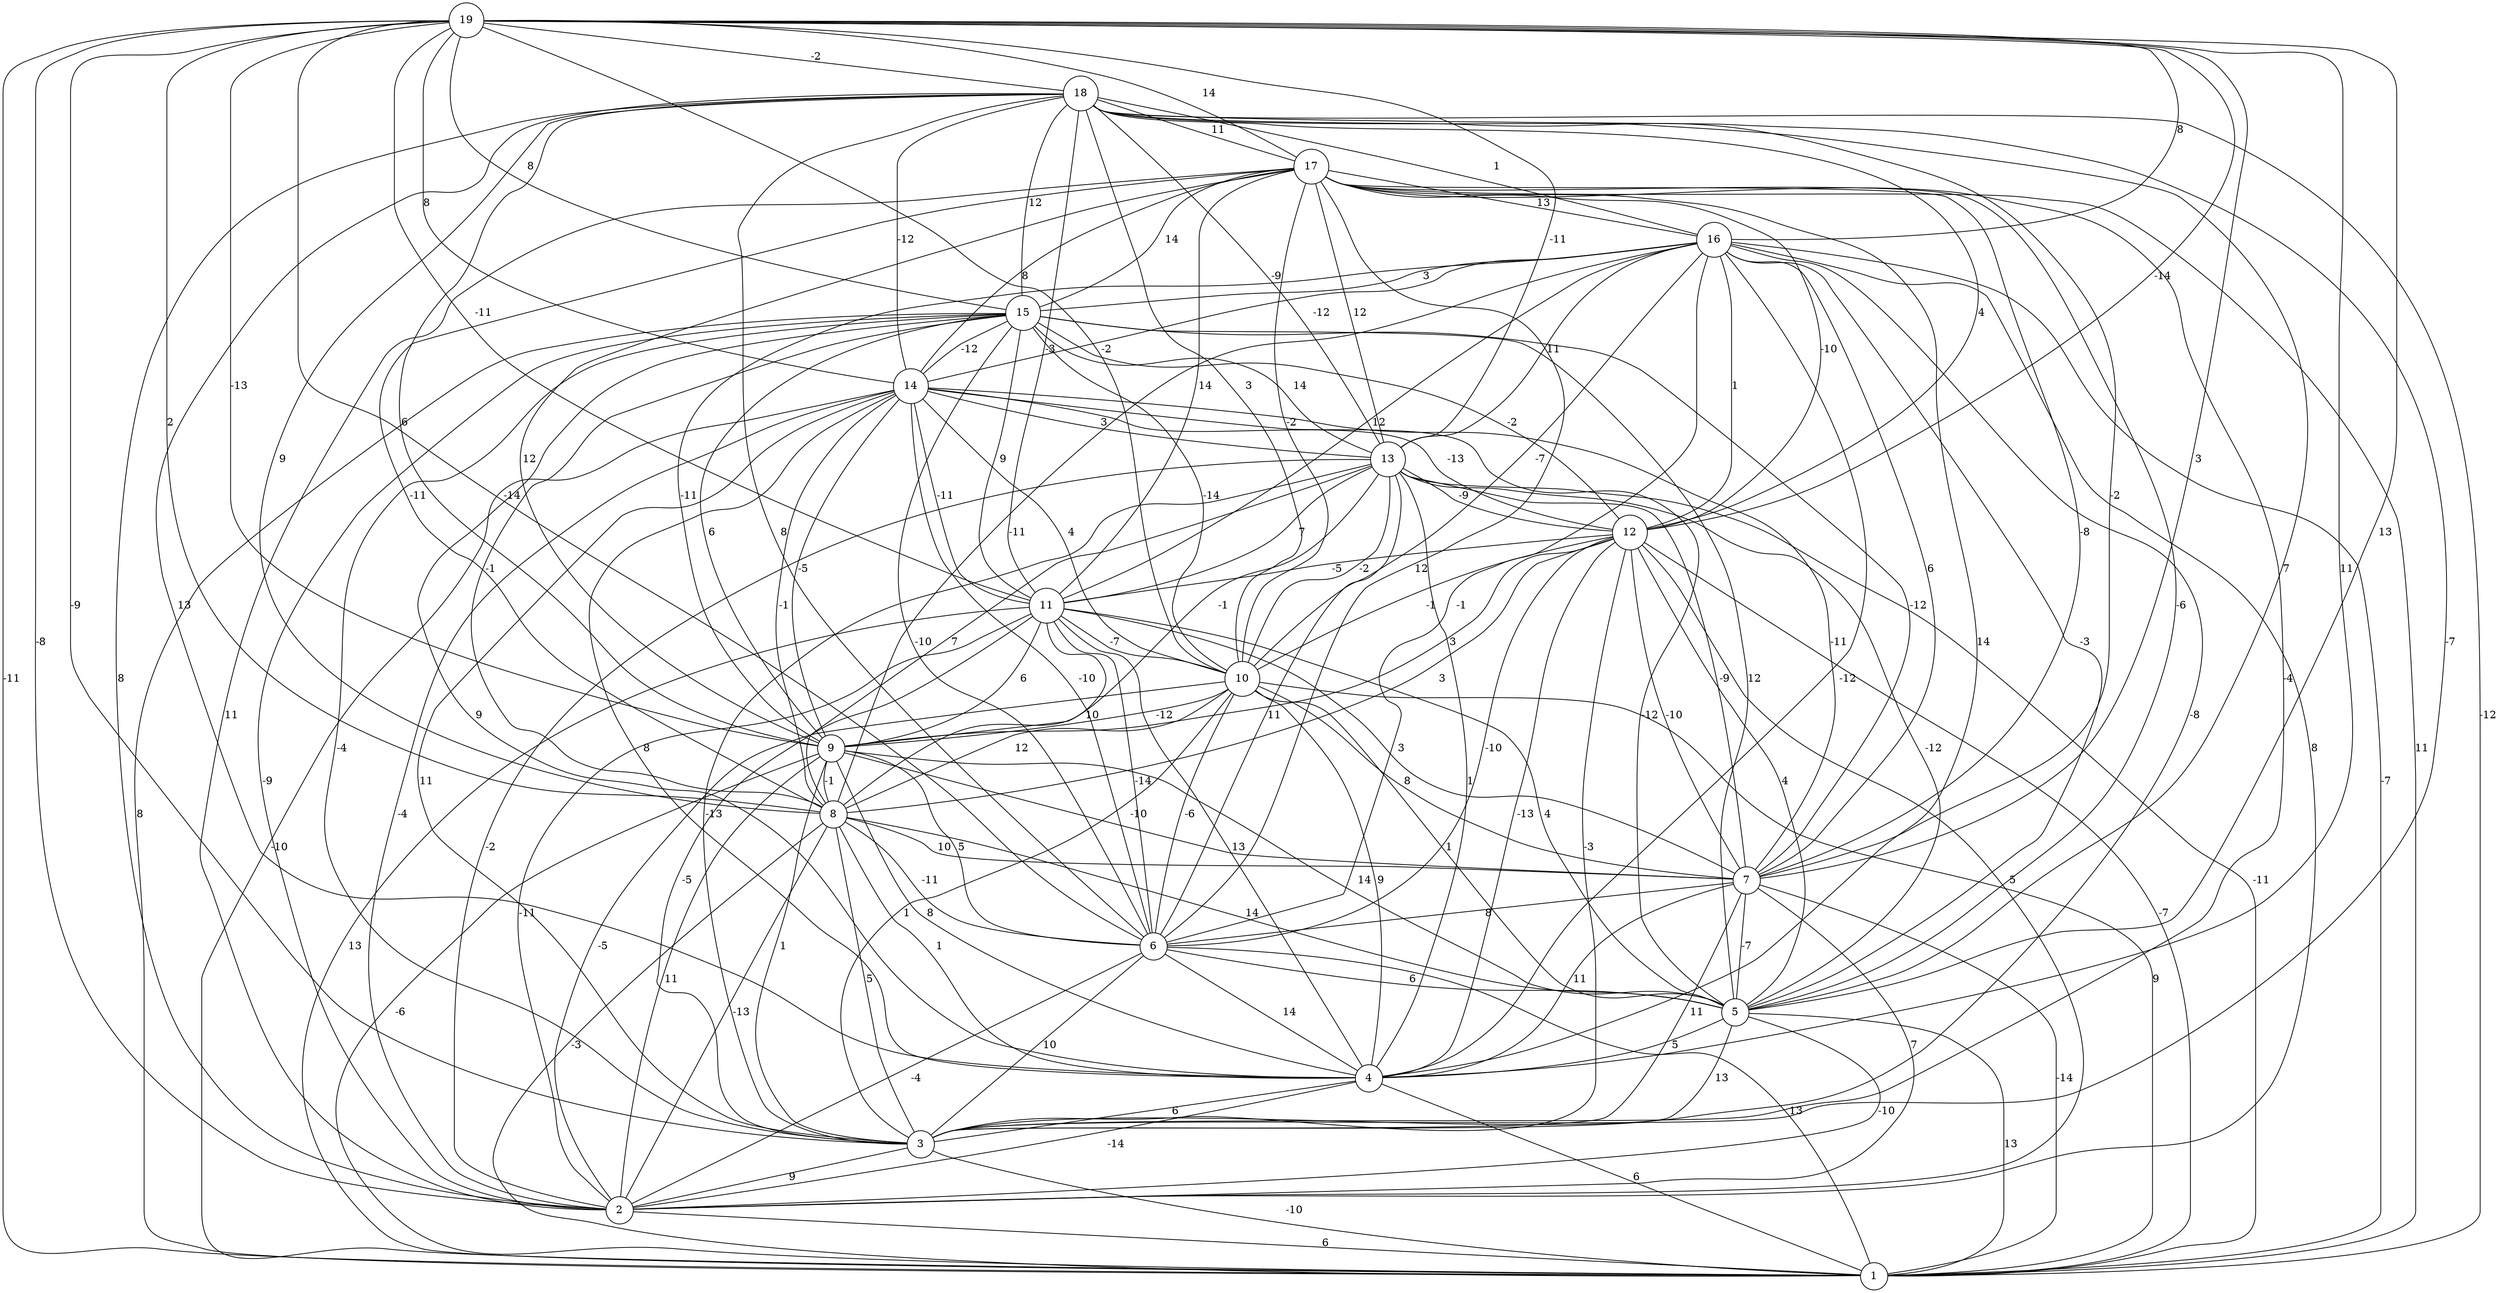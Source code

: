 graph { 
	 fontname="Helvetica,Arial,sans-serif" 
	 node [shape = circle]; 
	 19 -- 1 [label = "-11"];
	 19 -- 2 [label = "-8"];
	 19 -- 3 [label = "-9"];
	 19 -- 4 [label = "11"];
	 19 -- 5 [label = "13"];
	 19 -- 6 [label = "-14"];
	 19 -- 7 [label = "3"];
	 19 -- 8 [label = "2"];
	 19 -- 9 [label = "-13"];
	 19 -- 10 [label = "-2"];
	 19 -- 11 [label = "-11"];
	 19 -- 12 [label = "-14"];
	 19 -- 13 [label = "-11"];
	 19 -- 14 [label = "8"];
	 19 -- 15 [label = "8"];
	 19 -- 16 [label = "8"];
	 19 -- 17 [label = "14"];
	 19 -- 18 [label = "-2"];
	 18 -- 1 [label = "-12"];
	 18 -- 2 [label = "8"];
	 18 -- 3 [label = "-7"];
	 18 -- 4 [label = "13"];
	 18 -- 5 [label = "7"];
	 18 -- 6 [label = "8"];
	 18 -- 7 [label = "-2"];
	 18 -- 8 [label = "9"];
	 18 -- 9 [label = "6"];
	 18 -- 10 [label = "3"];
	 18 -- 11 [label = "-3"];
	 18 -- 12 [label = "4"];
	 18 -- 13 [label = "-9"];
	 18 -- 14 [label = "-12"];
	 18 -- 15 [label = "12"];
	 18 -- 16 [label = "1"];
	 18 -- 17 [label = "11"];
	 17 -- 1 [label = "11"];
	 17 -- 2 [label = "11"];
	 17 -- 3 [label = "-4"];
	 17 -- 4 [label = "14"];
	 17 -- 5 [label = "-6"];
	 17 -- 6 [label = "12"];
	 17 -- 7 [label = "-8"];
	 17 -- 8 [label = "-11"];
	 17 -- 9 [label = "12"];
	 17 -- 10 [label = "-2"];
	 17 -- 11 [label = "14"];
	 17 -- 12 [label = "-10"];
	 17 -- 13 [label = "12"];
	 17 -- 14 [label = "8"];
	 17 -- 15 [label = "14"];
	 17 -- 16 [label = "13"];
	 16 -- 1 [label = "-7"];
	 16 -- 2 [label = "8"];
	 16 -- 3 [label = "-8"];
	 16 -- 4 [label = "-12"];
	 16 -- 5 [label = "-3"];
	 16 -- 6 [label = "-1"];
	 16 -- 7 [label = "6"];
	 16 -- 8 [label = "-11"];
	 16 -- 9 [label = "-11"];
	 16 -- 10 [label = "-7"];
	 16 -- 11 [label = "12"];
	 16 -- 12 [label = "1"];
	 16 -- 13 [label = "11"];
	 16 -- 14 [label = "-12"];
	 16 -- 15 [label = "3"];
	 15 -- 1 [label = "8"];
	 15 -- 2 [label = "-9"];
	 15 -- 3 [label = "-4"];
	 15 -- 4 [label = "9"];
	 15 -- 5 [label = "12"];
	 15 -- 6 [label = "-10"];
	 15 -- 7 [label = "-12"];
	 15 -- 8 [label = "-1"];
	 15 -- 9 [label = "6"];
	 15 -- 10 [label = "-14"];
	 15 -- 11 [label = "9"];
	 15 -- 12 [label = "-2"];
	 15 -- 13 [label = "14"];
	 15 -- 14 [label = "-12"];
	 14 -- 1 [label = "-10"];
	 14 -- 2 [label = "-4"];
	 14 -- 3 [label = "11"];
	 14 -- 4 [label = "8"];
	 14 -- 5 [label = "-12"];
	 14 -- 6 [label = "-10"];
	 14 -- 7 [label = "-11"];
	 14 -- 8 [label = "-1"];
	 14 -- 9 [label = "-5"];
	 14 -- 10 [label = "4"];
	 14 -- 11 [label = "-11"];
	 14 -- 12 [label = "-13"];
	 14 -- 13 [label = "3"];
	 13 -- 1 [label = "-11"];
	 13 -- 2 [label = "-2"];
	 13 -- 3 [label = "-13"];
	 13 -- 4 [label = "1"];
	 13 -- 5 [label = "-12"];
	 13 -- 6 [label = "11"];
	 13 -- 7 [label = "-9"];
	 13 -- 8 [label = "7"];
	 13 -- 9 [label = "-1"];
	 13 -- 10 [label = "-2"];
	 13 -- 11 [label = "7"];
	 13 -- 12 [label = "-9"];
	 12 -- 1 [label = "-7"];
	 12 -- 2 [label = "5"];
	 12 -- 3 [label = "-3"];
	 12 -- 4 [label = "-13"];
	 12 -- 5 [label = "4"];
	 12 -- 6 [label = "-10"];
	 12 -- 7 [label = "-10"];
	 12 -- 8 [label = "3"];
	 12 -- 9 [label = "3"];
	 12 -- 10 [label = "-1"];
	 12 -- 11 [label = "-5"];
	 11 -- 1 [label = "13"];
	 11 -- 2 [label = "-11"];
	 11 -- 3 [label = "-5"];
	 11 -- 4 [label = "13"];
	 11 -- 5 [label = "4"];
	 11 -- 6 [label = "-14"];
	 11 -- 7 [label = "3"];
	 11 -- 8 [label = "10"];
	 11 -- 9 [label = "6"];
	 11 -- 10 [label = "-7"];
	 10 -- 1 [label = "9"];
	 10 -- 2 [label = "-5"];
	 10 -- 3 [label = "1"];
	 10 -- 4 [label = "9"];
	 10 -- 5 [label = "1"];
	 10 -- 6 [label = "-6"];
	 10 -- 7 [label = "8"];
	 10 -- 8 [label = "12"];
	 10 -- 9 [label = "-12"];
	 9 -- 1 [label = "-6"];
	 9 -- 2 [label = "11"];
	 9 -- 3 [label = "1"];
	 9 -- 4 [label = "8"];
	 9 -- 5 [label = "14"];
	 9 -- 6 [label = "5"];
	 9 -- 7 [label = "-10"];
	 9 -- 8 [label = "-1"];
	 8 -- 1 [label = "-3"];
	 8 -- 2 [label = "-13"];
	 8 -- 3 [label = "5"];
	 8 -- 4 [label = "1"];
	 8 -- 5 [label = "14"];
	 8 -- 6 [label = "-11"];
	 8 -- 7 [label = "10"];
	 7 -- 1 [label = "-14"];
	 7 -- 2 [label = "7"];
	 7 -- 3 [label = "11"];
	 7 -- 4 [label = "11"];
	 7 -- 5 [label = "-7"];
	 7 -- 6 [label = "8"];
	 6 -- 1 [label = "13"];
	 6 -- 2 [label = "-4"];
	 6 -- 3 [label = "10"];
	 6 -- 4 [label = "14"];
	 6 -- 5 [label = "6"];
	 5 -- 1 [label = "13"];
	 5 -- 2 [label = "-10"];
	 5 -- 3 [label = "13"];
	 5 -- 4 [label = "5"];
	 4 -- 1 [label = "6"];
	 4 -- 2 [label = "-14"];
	 4 -- 3 [label = "6"];
	 3 -- 1 [label = "-10"];
	 3 -- 2 [label = "9"];
	 2 -- 1 [label = "6"];
	 1;
	 2;
	 3;
	 4;
	 5;
	 6;
	 7;
	 8;
	 9;
	 10;
	 11;
	 12;
	 13;
	 14;
	 15;
	 16;
	 17;
	 18;
	 19;
}
